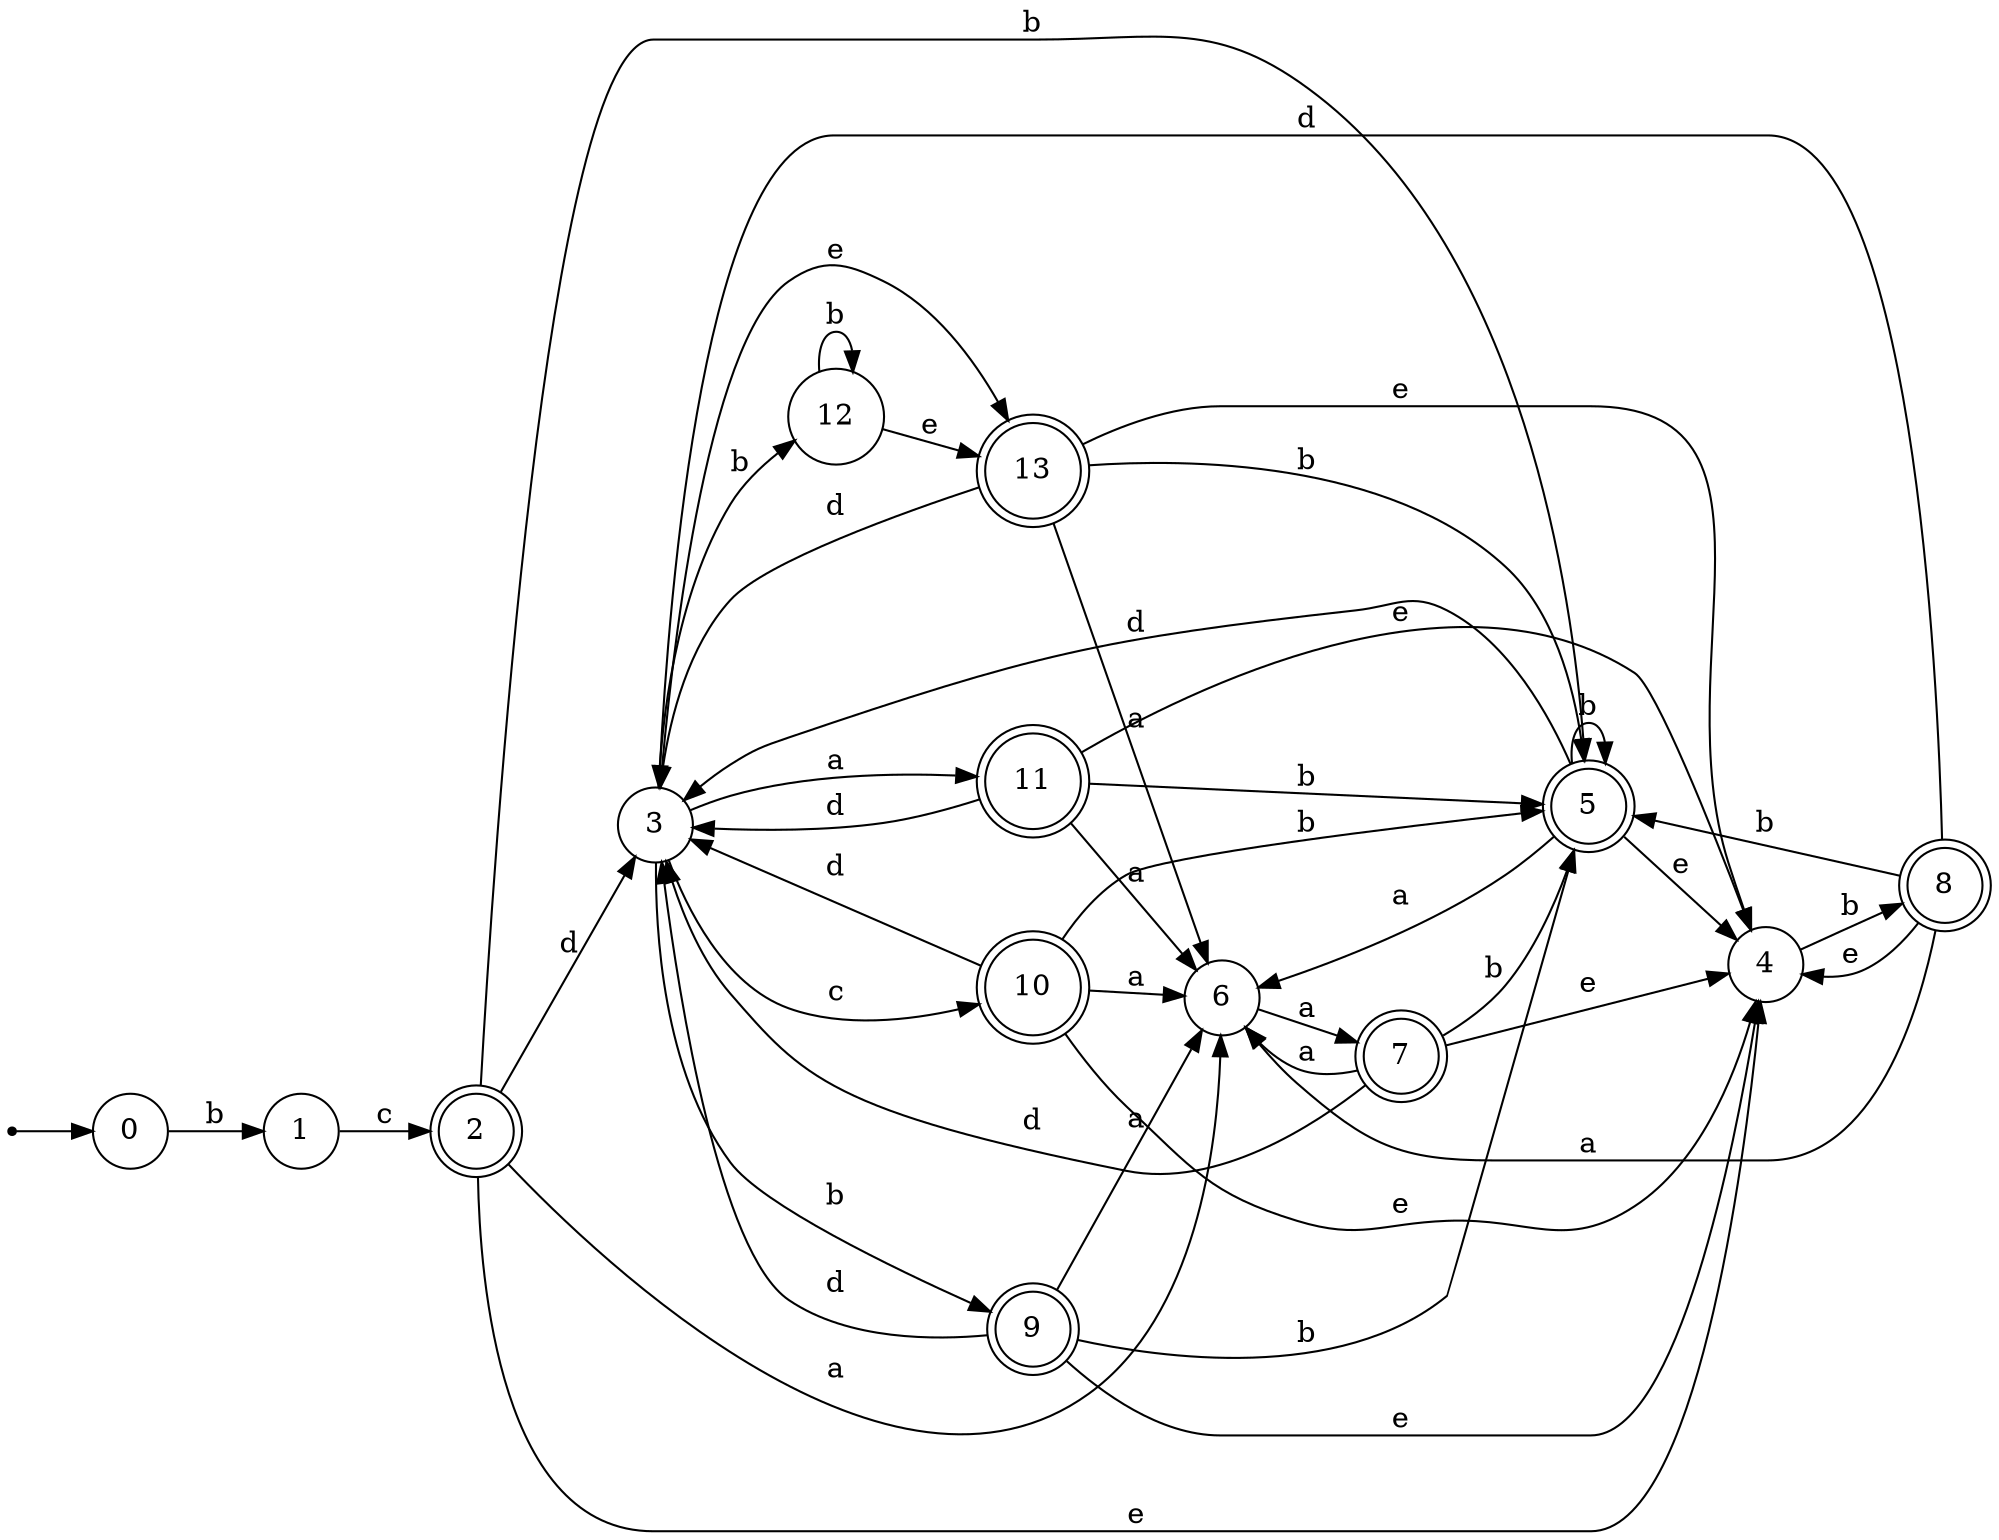digraph finite_state_machine {
rankdir=LR;
size="20,20";
node [shape = point]; "dummy0"
node [shape = circle]; "0";
"dummy0" -> "0";
node [shape = circle]; "1";
node [shape = doublecircle]; "2";node [shape = circle]; "3";
node [shape = circle]; "4";
node [shape = doublecircle]; "5";node [shape = circle]; "6";
node [shape = doublecircle]; "7";node [shape = doublecircle]; "8";node [shape = doublecircle]; "9";node [shape = doublecircle]; "10";node [shape = doublecircle]; "11";node [shape = circle]; "12";
node [shape = doublecircle]; "13";"0" -> "1" [label = "b"];
 "1" -> "2" [label = "c"];
 "2" -> "3" [label = "d"];
 "2" -> "4" [label = "e"];
 "2" -> "5" [label = "b"];
 "2" -> "6" [label = "a"];
 "6" -> "7" [label = "a"];
 "7" -> "6" [label = "a"];
 "7" -> "3" [label = "d"];
 "7" -> "4" [label = "e"];
 "7" -> "5" [label = "b"];
 "5" -> "5" [label = "b"];
 "5" -> "3" [label = "d"];
 "5" -> "4" [label = "e"];
 "5" -> "6" [label = "a"];
 "4" -> "8" [label = "b"];
 "8" -> "4" [label = "e"];
 "8" -> "3" [label = "d"];
 "8" -> "5" [label = "b"];
 "8" -> "6" [label = "a"];
 "3" -> "9" [label = "b"];
 "3" -> "12" [label = "b"];
 "3" -> "10" [label = "c"];
 "3" -> "11" [label = "a"];
 "3" -> "13" [label = "e"];
 "13" -> "3" [label = "d"];
 "13" -> "4" [label = "e"];
 "13" -> "5" [label = "b"];
 "13" -> "6" [label = "a"];
 "12" -> "12" [label = "b"];
 "12" -> "13" [label = "e"];
 "11" -> "3" [label = "d"];
 "11" -> "4" [label = "e"];
 "11" -> "5" [label = "b"];
 "11" -> "6" [label = "a"];
 "10" -> "3" [label = "d"];
 "10" -> "4" [label = "e"];
 "10" -> "5" [label = "b"];
 "10" -> "6" [label = "a"];
 "9" -> "3" [label = "d"];
 "9" -> "4" [label = "e"];
 "9" -> "5" [label = "b"];
 "9" -> "6" [label = "a"];
 }
